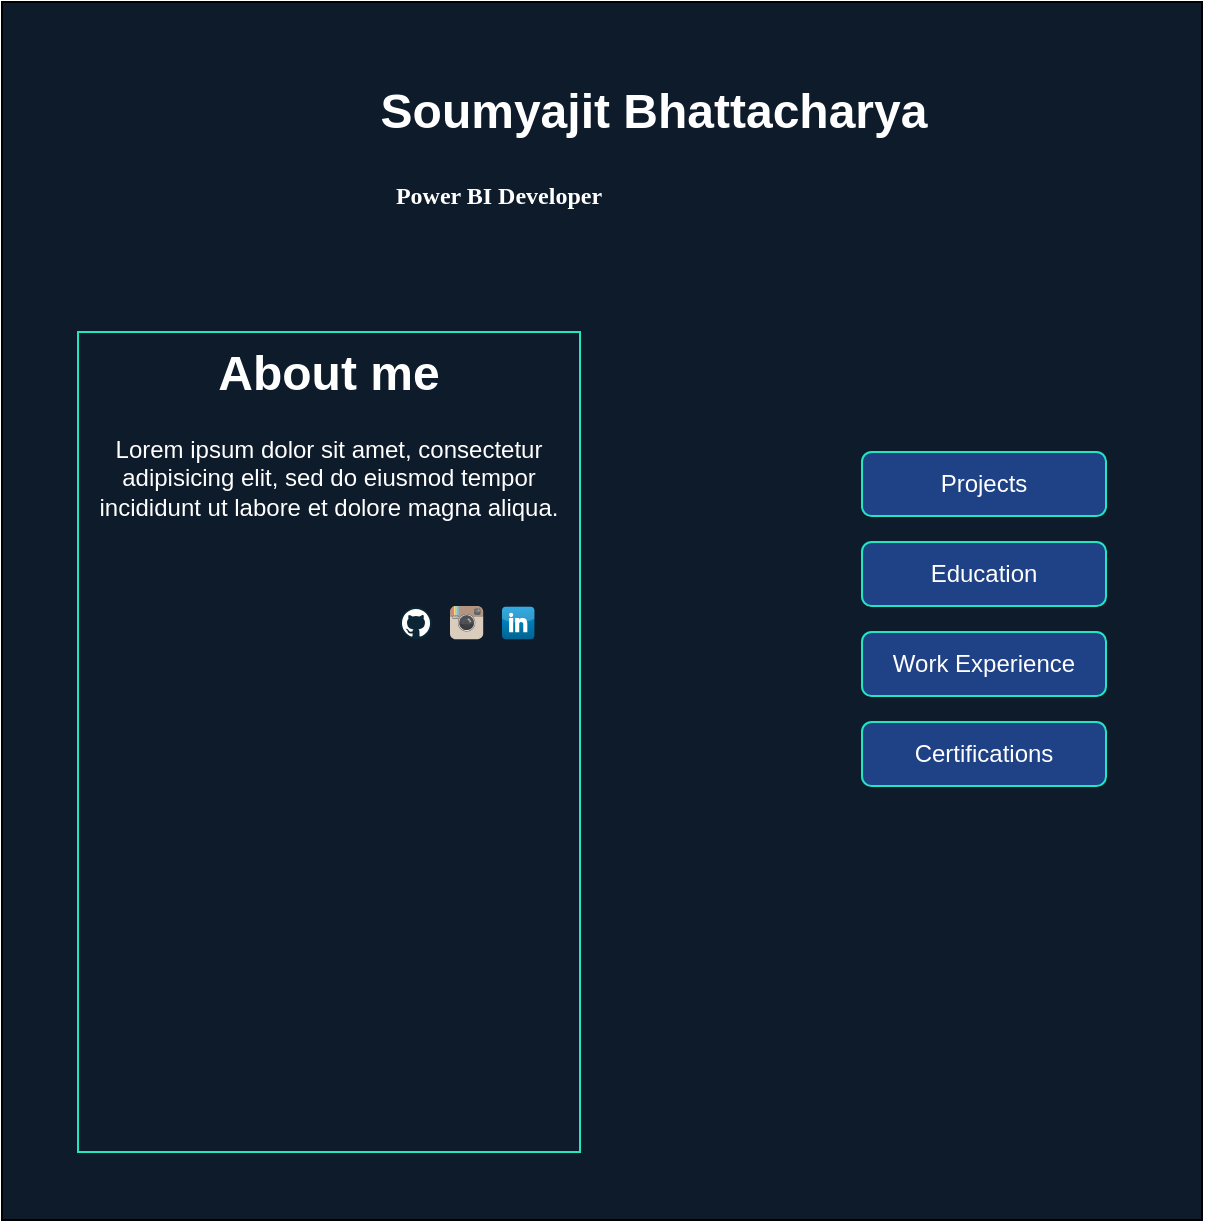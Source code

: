 <mxfile version="24.6.4" type="device" pages="5">
  <diagram name="HomePage" id="utk8VUfCRMUkHmH_Az5v">
    <mxGraphModel dx="704" dy="335" grid="0" gridSize="10" guides="1" tooltips="1" connect="1" arrows="1" fold="1" page="0" pageScale="1" pageWidth="850" pageHeight="1100" math="0" shadow="0">
      <root>
        <mxCell id="0" />
        <mxCell id="1" parent="0" />
        <mxCell id="xPsObROEQ5di2muLXH6R-4" value="" style="rounded=0;whiteSpace=wrap;html=1;fillColor=#0D1B2A;" parent="1" vertex="1">
          <mxGeometry x="199" y="42" width="600" height="609" as="geometry" />
        </mxCell>
        <mxCell id="xPsObROEQ5di2muLXH6R-5" value="&lt;h1&gt;&lt;font color=&quot;#ffffff&quot; style=&quot;font-size: 24px;&quot;&gt;&lt;b style=&quot;&quot;&gt;Soumyajit Bhattacharya&lt;/b&gt;&lt;/font&gt;&lt;/h1&gt;" style="text;html=1;align=center;verticalAlign=middle;whiteSpace=wrap;rounded=0;" parent="1" vertex="1">
          <mxGeometry x="382.5" y="68.5" width="284" height="57.5" as="geometry" />
        </mxCell>
        <mxCell id="xPsObROEQ5di2muLXH6R-6" value="&lt;h3&gt;&lt;font color=&quot;#ffffff&quot; face=&quot;Tahoma&quot; style=&quot;font-size: 12px;&quot;&gt;&lt;b style=&quot;&quot;&gt;Power BI Developer&lt;/b&gt;&lt;/font&gt;&lt;/h3&gt;" style="text;html=1;align=center;verticalAlign=middle;whiteSpace=wrap;rounded=0;" parent="1" vertex="1">
          <mxGeometry x="382.5" y="126" width="128.5" height="24" as="geometry" />
        </mxCell>
        <mxCell id="xPsObROEQ5di2muLXH6R-7" value="&lt;h1 style=&quot;margin-top: 0px;&quot;&gt;&lt;font color=&quot;#ffffff&quot;&gt;About me&lt;/font&gt;&lt;/h1&gt;&lt;p&gt;&lt;font color=&quot;#ffffff&quot;&gt;Lorem ipsum dolor sit amet, consectetur adipisicing elit, sed do eiusmod tempor incididunt ut labore et dolore magna aliqua.&lt;/font&gt;&lt;/p&gt;" style="text;html=1;whiteSpace=wrap;overflow=hidden;rounded=0;strokeColor=#21E6C1;align=center;" parent="1" vertex="1">
          <mxGeometry x="237" y="207" width="251" height="410" as="geometry" />
        </mxCell>
        <UserObject label="Projects" link="data:page/id,loEBcbkthub8oBlaRpjr" id="xPsObROEQ5di2muLXH6R-8">
          <mxCell style="rounded=1;fillColor=#1F4287;strokeColor=#21E6C1;html=1;whiteSpace=wrap;fontColor=#ffffff;align=center;verticalAlign=middle;fontStyle=0;fontSize=12;sketch=0;" parent="1" vertex="1">
            <mxGeometry x="629" y="267" width="122" height="32" as="geometry" />
          </mxCell>
        </UserObject>
        <UserObject label="Certifications" link="data:page/id,UddkyoAGIMW9d3hW3Qm8" id="xPsObROEQ5di2muLXH6R-9">
          <mxCell style="rounded=1;fillColor=#1F4287;strokeColor=#21E6C1;html=1;whiteSpace=wrap;fontColor=#ffffff;align=center;verticalAlign=middle;fontStyle=0;fontSize=12;sketch=0;" parent="1" vertex="1">
            <mxGeometry x="629" y="402" width="122" height="32" as="geometry" />
          </mxCell>
        </UserObject>
        <UserObject label="Work Experience" link="data:page/id,VaZUbiXeXqTKvkn6lIhS" id="xPsObROEQ5di2muLXH6R-10">
          <mxCell style="rounded=1;fillColor=#1F4287;strokeColor=#21E6C1;html=1;whiteSpace=wrap;fontColor=#ffffff;align=center;verticalAlign=middle;fontStyle=0;fontSize=12;sketch=0;" parent="1" vertex="1">
            <mxGeometry x="629" y="357" width="122" height="32" as="geometry" />
          </mxCell>
        </UserObject>
        <UserObject label="Education" link="data:page/id,kV_yic3MdW66NUaqHQEU" id="xPsObROEQ5di2muLXH6R-11">
          <mxCell style="rounded=1;fillColor=#1f4287;strokeColor=#21e6c1;html=1;whiteSpace=wrap;fontColor=#ffffff;align=center;verticalAlign=middle;fontStyle=0;fontSize=12;sketch=0;" parent="1" vertex="1">
            <mxGeometry x="629" y="312" width="122" height="32" as="geometry" />
          </mxCell>
        </UserObject>
        <mxCell id="8tJQDIVC4b7BR69xBy_A-1" value="" style="dashed=0;outlineConnect=0;html=1;align=center;labelPosition=center;verticalLabelPosition=bottom;verticalAlign=top;shape=mxgraph.weblogos.instagram;fillColor=#6FC0E4;gradientColor=#1E305B" vertex="1" parent="1">
          <mxGeometry x="423" y="344" width="16.6" height="16.6" as="geometry" />
        </mxCell>
        <mxCell id="8tJQDIVC4b7BR69xBy_A-2" value="" style="dashed=0;outlineConnect=0;html=1;align=center;labelPosition=center;verticalLabelPosition=bottom;verticalAlign=top;shape=mxgraph.webicons.linkedin;fillColor=#0095DB;gradientColor=#006391" vertex="1" parent="1">
          <mxGeometry x="449" y="344.4" width="16.2" height="16.2" as="geometry" />
        </mxCell>
        <mxCell id="8tJQDIVC4b7BR69xBy_A-6" value="" style="shape=image;html=1;verticalAlign=top;verticalLabelPosition=bottom;labelBackgroundColor=#ffffff;imageAspect=0;aspect=fixed;image=https://cdn0.iconfinder.com/data/icons/job-seeker/256/target_job_seeker_employee_unemployee_work-128.png" vertex="1" parent="1">
          <mxGeometry x="237" y="58.5" width="133" height="133" as="geometry" />
        </mxCell>
        <mxCell id="8tJQDIVC4b7BR69xBy_A-7" value="" style="dashed=0;outlineConnect=0;html=1;align=center;labelPosition=center;verticalLabelPosition=bottom;verticalAlign=top;shape=mxgraph.weblogos.github" vertex="1" parent="1">
          <mxGeometry x="398" y="344.6" width="16" height="16" as="geometry" />
        </mxCell>
      </root>
    </mxGraphModel>
  </diagram>
  <diagram id="loEBcbkthub8oBlaRpjr" name="Projects">
    <mxGraphModel dx="683" dy="-75" grid="0" gridSize="10" guides="1" tooltips="1" connect="1" arrows="1" fold="1" page="0" pageScale="1" pageWidth="850" pageHeight="1100" math="0" shadow="0">
      <root>
        <mxCell id="0" />
        <mxCell id="1" parent="0" />
        <mxCell id="fY07BOIRYfo2uG4jZFnV-1" value="" style="rounded=0;whiteSpace=wrap;html=1;fillColor=#0D1B2A;" vertex="1" parent="1">
          <mxGeometry x="199" y="683" width="600" height="642" as="geometry" />
        </mxCell>
        <mxCell id="fY07BOIRYfo2uG4jZFnV-2" value="&lt;h1&gt;&lt;font color=&quot;#ffffff&quot; style=&quot;font-size: 24px;&quot;&gt;&lt;b style=&quot;&quot;&gt;Projects&lt;/b&gt;&lt;/font&gt;&lt;/h1&gt;" style="text;html=1;align=center;verticalAlign=middle;whiteSpace=wrap;rounded=0;" vertex="1" parent="1">
          <mxGeometry x="271.55" y="702.25" width="117" height="43.5" as="geometry" />
        </mxCell>
        <UserObject label="" link="data:page/id,utk8VUfCRMUkHmH_Az5v" id="fY07BOIRYfo2uG4jZFnV-3">
          <mxCell style="sketch=0;pointerEvents=1;shadow=0;dashed=0;html=1;strokeColor=#21E6C1;labelPosition=center;verticalLabelPosition=bottom;verticalAlign=top;outlineConnect=0;align=center;shape=mxgraph.office.concepts.home_page;fillColor=#2072B8;" vertex="1" parent="1">
            <mxGeometry x="216.39" y="702.25" width="55.16" height="44.75" as="geometry" />
          </mxCell>
        </UserObject>
        <mxCell id="fY07BOIRYfo2uG4jZFnV-4" value="" style="rounded=0;whiteSpace=wrap;html=1;" vertex="1" parent="1">
          <mxGeometry x="213" y="772" width="295" height="167" as="geometry" />
        </mxCell>
        <mxCell id="fY07BOIRYfo2uG4jZFnV-5" value="&lt;h1 style=&quot;margin-top: 0px;&quot;&gt;&lt;font style=&quot;font-size: 18px;&quot; color=&quot;#ffffff&quot;&gt;Individual Performance Homepage&lt;/font&gt;&lt;/h1&gt;&lt;p&gt;&lt;font color=&quot;#ffffff&quot;&gt;Lorem ipsum dolor sit amet, consectetur adipisicing elit, sed do eiusmod tempor incididunt ut labore et dolore magna aliqua.&lt;/font&gt;&lt;/p&gt;" style="text;html=1;whiteSpace=wrap;overflow=hidden;rounded=0;" vertex="1" parent="1">
          <mxGeometry x="520" y="772" width="261" height="166" as="geometry" />
        </mxCell>
        <mxCell id="fY07BOIRYfo2uG4jZFnV-6" value="" style="rounded=0;whiteSpace=wrap;html=1;" vertex="1" parent="1">
          <mxGeometry x="213" y="956" width="295" height="167" as="geometry" />
        </mxCell>
        <mxCell id="fY07BOIRYfo2uG4jZFnV-7" value="&lt;h1 style=&quot;margin-top: 0px;&quot;&gt;&lt;font style=&quot;font-size: 18px;&quot; color=&quot;#ffffff&quot;&gt;Recieved Assessment &lt;br&gt;Report&lt;/font&gt;&lt;/h1&gt;&lt;p&gt;&lt;font color=&quot;#ffffff&quot;&gt;Lorem ipsum dolor sit amet, consectetur adipisicing elit, sed do eiusmod tempor incididunt ut labore et dolore magna aliqua.&lt;/font&gt;&lt;/p&gt;" style="text;html=1;whiteSpace=wrap;overflow=hidden;rounded=0;" vertex="1" parent="1">
          <mxGeometry x="520" y="956" width="261" height="166" as="geometry" />
        </mxCell>
        <mxCell id="fY07BOIRYfo2uG4jZFnV-8" value="" style="rounded=0;whiteSpace=wrap;html=1;" vertex="1" parent="1">
          <mxGeometry x="213" y="1143" width="295" height="167" as="geometry" />
        </mxCell>
        <mxCell id="fY07BOIRYfo2uG4jZFnV-9" value="&lt;h1 style=&quot;margin-top: 0px;&quot;&gt;&lt;font style=&quot;font-size: 18px;&quot; color=&quot;#ffffff&quot;&gt;Client Task Hours &lt;br&gt;Report&lt;/font&gt;&lt;/h1&gt;&lt;p&gt;&lt;font color=&quot;#ffffff&quot;&gt;Lorem ipsum dolor sit amet, consectetur adipisicing elit, sed do eiusmod tempor incididunt ut labore et dolore magna aliqua.&lt;/font&gt;&lt;/p&gt;" style="text;html=1;whiteSpace=wrap;overflow=hidden;rounded=0;" vertex="1" parent="1">
          <mxGeometry x="520" y="1143" width="261" height="166" as="geometry" />
        </mxCell>
        <mxCell id="fY07BOIRYfo2uG4jZFnV-10" value="" style="endArrow=none;html=1;rounded=0;strokeColor=#21E6C1;" edge="1" parent="1">
          <mxGeometry width="50" height="50" relative="1" as="geometry">
            <mxPoint x="271.55" y="747" as="sourcePoint" />
            <mxPoint x="515.55" y="747" as="targetPoint" />
          </mxGeometry>
        </mxCell>
      </root>
    </mxGraphModel>
  </diagram>
  <diagram id="VaZUbiXeXqTKvkn6lIhS" name="WorkExperience">
    <mxGraphModel dx="1188" dy="-627" grid="0" gridSize="10" guides="1" tooltips="1" connect="1" arrows="1" fold="1" page="0" pageScale="1" pageWidth="850" pageHeight="1100" math="0" shadow="0">
      <root>
        <mxCell id="0" />
        <mxCell id="1" parent="0" />
        <mxCell id="vNmGhKiSlQXINU51XMPn-1" value="" style="rounded=0;whiteSpace=wrap;html=1;fillColor=#0D1B2A;" parent="1" vertex="1">
          <mxGeometry x="199" y="1341" width="600" height="642" as="geometry" />
        </mxCell>
        <mxCell id="vNmGhKiSlQXINU51XMPn-2" value="&lt;h1&gt;&lt;font color=&quot;#ffffff&quot; style=&quot;font-size: 24px;&quot;&gt;&lt;b style=&quot;&quot;&gt;Work Experience&lt;/b&gt;&lt;/font&gt;&lt;/h1&gt;" style="text;html=1;align=center;verticalAlign=middle;whiteSpace=wrap;rounded=0;" parent="1" vertex="1">
          <mxGeometry x="271.55" y="1360.25" width="217.45" height="43.5" as="geometry" />
        </mxCell>
        <UserObject label="" link="data:page/id,utk8VUfCRMUkHmH_Az5v" id="vNmGhKiSlQXINU51XMPn-3">
          <mxCell style="sketch=0;pointerEvents=1;shadow=0;dashed=0;html=1;strokeColor=#21E6C1;labelPosition=center;verticalLabelPosition=bottom;verticalAlign=top;outlineConnect=0;align=center;shape=mxgraph.office.concepts.home_page;fillColor=#2072B8;" parent="1" vertex="1">
            <mxGeometry x="216.39" y="1360.25" width="55.16" height="44.75" as="geometry" />
          </mxCell>
        </UserObject>
        <mxCell id="vNmGhKiSlQXINU51XMPn-4" value="" style="endArrow=none;html=1;rounded=0;strokeColor=#21E6C1;" parent="1" edge="1">
          <mxGeometry width="50" height="50" relative="1" as="geometry">
            <mxPoint x="271.55" y="1405" as="sourcePoint" />
            <mxPoint x="515.55" y="1405" as="targetPoint" />
          </mxGeometry>
        </mxCell>
        <mxCell id="i6VfKRiCylyDC6Gpj9Tr-2" value="&lt;h1 style=&quot;margin-top: 0px;&quot;&gt;&lt;font color=&quot;#ffffff&quot;&gt;Heading&lt;/font&gt;&lt;/h1&gt;&lt;p&gt;&lt;font color=&quot;#ffffff&quot;&gt;Lorem ipsum dolor sit amet, consectetur adipisicing elit, sed do eiusmod tempor incididunt ut labore et dolore magna aliqua.&lt;/font&gt;&lt;/p&gt;" style="text;html=1;whiteSpace=wrap;overflow=hidden;rounded=0;" vertex="1" parent="1">
          <mxGeometry x="271.55" y="1439" width="365.45" height="120" as="geometry" />
        </mxCell>
      </root>
    </mxGraphModel>
  </diagram>
  <diagram id="kV_yic3MdW66NUaqHQEU" name="Education">
    <mxGraphModel dx="683" dy="-875" grid="0" gridSize="10" guides="1" tooltips="1" connect="1" arrows="1" fold="1" page="0" pageScale="1" pageWidth="850" pageHeight="1100" math="0" shadow="0">
      <root>
        <mxCell id="0" />
        <mxCell id="1" parent="0" />
        <mxCell id="sLHh4Rc4Q7Pv5VlUlWQb-1" value="" style="rounded=0;whiteSpace=wrap;html=1;fillColor=#0D1B2A;" vertex="1" parent="1">
          <mxGeometry x="199" y="1341" width="600" height="642" as="geometry" />
        </mxCell>
        <mxCell id="sLHh4Rc4Q7Pv5VlUlWQb-2" value="&lt;h1&gt;&lt;font color=&quot;#ffffff&quot; style=&quot;font-size: 24px;&quot;&gt;&lt;b style=&quot;&quot;&gt;Education&lt;/b&gt;&lt;/font&gt;&lt;/h1&gt;" style="text;html=1;align=center;verticalAlign=middle;whiteSpace=wrap;rounded=0;" vertex="1" parent="1">
          <mxGeometry x="271.55" y="1360.25" width="146.45" height="43.5" as="geometry" />
        </mxCell>
        <UserObject label="" link="data:page/id,utk8VUfCRMUkHmH_Az5v" id="sLHh4Rc4Q7Pv5VlUlWQb-3">
          <mxCell style="sketch=0;pointerEvents=1;shadow=0;dashed=0;html=1;strokeColor=#21E6C1;labelPosition=center;verticalLabelPosition=bottom;verticalAlign=top;outlineConnect=0;align=center;shape=mxgraph.office.concepts.home_page;fillColor=#2072B8;" vertex="1" parent="1">
            <mxGeometry x="216.39" y="1360.25" width="55.16" height="44.75" as="geometry" />
          </mxCell>
        </UserObject>
        <mxCell id="sLHh4Rc4Q7Pv5VlUlWQb-4" value="" style="endArrow=none;html=1;rounded=0;strokeColor=#21E6C1;" edge="1" parent="1">
          <mxGeometry width="50" height="50" relative="1" as="geometry">
            <mxPoint x="271.55" y="1405" as="sourcePoint" />
            <mxPoint x="515.55" y="1405" as="targetPoint" />
          </mxGeometry>
        </mxCell>
      </root>
    </mxGraphModel>
  </diagram>
  <diagram id="UddkyoAGIMW9d3hW3Qm8" name="Certification">
    <mxGraphModel dx="509" dy="-958" grid="0" gridSize="10" guides="1" tooltips="1" connect="1" arrows="1" fold="1" page="0" pageScale="1" pageWidth="850" pageHeight="1100" math="0" shadow="0">
      <root>
        <mxCell id="0" />
        <mxCell id="1" parent="0" />
        <mxCell id="eAiATT1sU1oulIehUlZC-1" value="" style="rounded=0;whiteSpace=wrap;html=1;fillColor=#0D1B2A;" vertex="1" parent="1">
          <mxGeometry x="199" y="1341" width="600" height="642" as="geometry" />
        </mxCell>
        <mxCell id="eAiATT1sU1oulIehUlZC-2" value="&lt;h1&gt;&lt;font color=&quot;#ffffff&quot; style=&quot;font-size: 24px;&quot;&gt;&lt;b style=&quot;&quot;&gt;Certification&lt;/b&gt;&lt;/font&gt;&lt;/h1&gt;" style="text;html=1;align=center;verticalAlign=middle;whiteSpace=wrap;rounded=0;" vertex="1" parent="1">
          <mxGeometry x="271.55" y="1360.25" width="159.45" height="43.5" as="geometry" />
        </mxCell>
        <UserObject label="" link="data:page/id,utk8VUfCRMUkHmH_Az5v" id="eAiATT1sU1oulIehUlZC-3">
          <mxCell style="sketch=0;pointerEvents=1;shadow=0;dashed=0;html=1;strokeColor=#21E6C1;labelPosition=center;verticalLabelPosition=bottom;verticalAlign=top;outlineConnect=0;align=center;shape=mxgraph.office.concepts.home_page;fillColor=#2072B8;" vertex="1" parent="1">
            <mxGeometry x="216.39" y="1360.25" width="55.16" height="44.75" as="geometry" />
          </mxCell>
        </UserObject>
        <mxCell id="eAiATT1sU1oulIehUlZC-4" value="" style="endArrow=none;html=1;rounded=0;strokeColor=#21E6C1;" edge="1" parent="1">
          <mxGeometry width="50" height="50" relative="1" as="geometry">
            <mxPoint x="271.55" y="1405" as="sourcePoint" />
            <mxPoint x="515.55" y="1405" as="targetPoint" />
          </mxGeometry>
        </mxCell>
      </root>
    </mxGraphModel>
  </diagram>
</mxfile>
